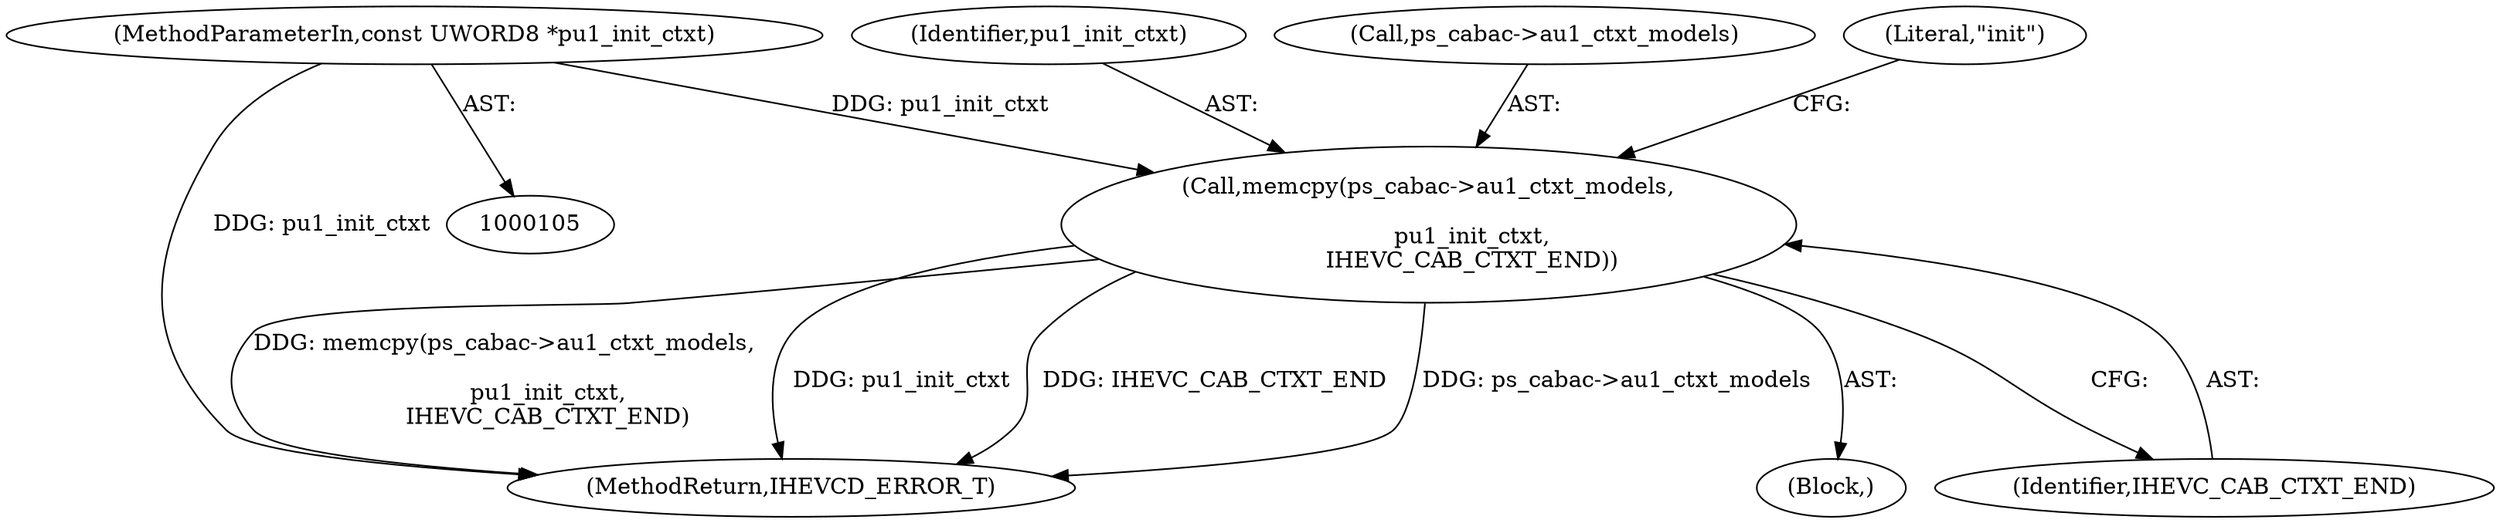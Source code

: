 digraph "0_Android_bcfc7124f6ef9f1ec128fb2e90de774a5b33d199@API" {
"1000168" [label="(Call,memcpy(ps_cabac->au1_ctxt_models,\n\n            pu1_init_ctxt,\n            IHEVC_CAB_CTXT_END))"];
"1000110" [label="(MethodParameterIn,const UWORD8 *pu1_init_ctxt)"];
"1000199" [label="(MethodReturn,IHEVCD_ERROR_T)"];
"1000168" [label="(Call,memcpy(ps_cabac->au1_ctxt_models,\n\n            pu1_init_ctxt,\n            IHEVC_CAB_CTXT_END))"];
"1000172" [label="(Identifier,pu1_init_ctxt)"];
"1000169" [label="(Call,ps_cabac->au1_ctxt_models)"];
"1000111" [label="(Block,)"];
"1000175" [label="(Literal,\"init\")"];
"1000110" [label="(MethodParameterIn,const UWORD8 *pu1_init_ctxt)"];
"1000173" [label="(Identifier,IHEVC_CAB_CTXT_END)"];
"1000168" -> "1000111"  [label="AST: "];
"1000168" -> "1000173"  [label="CFG: "];
"1000169" -> "1000168"  [label="AST: "];
"1000172" -> "1000168"  [label="AST: "];
"1000173" -> "1000168"  [label="AST: "];
"1000175" -> "1000168"  [label="CFG: "];
"1000168" -> "1000199"  [label="DDG: ps_cabac->au1_ctxt_models"];
"1000168" -> "1000199"  [label="DDG: memcpy(ps_cabac->au1_ctxt_models,\n\n            pu1_init_ctxt,\n            IHEVC_CAB_CTXT_END)"];
"1000168" -> "1000199"  [label="DDG: pu1_init_ctxt"];
"1000168" -> "1000199"  [label="DDG: IHEVC_CAB_CTXT_END"];
"1000110" -> "1000168"  [label="DDG: pu1_init_ctxt"];
"1000110" -> "1000105"  [label="AST: "];
"1000110" -> "1000199"  [label="DDG: pu1_init_ctxt"];
}
